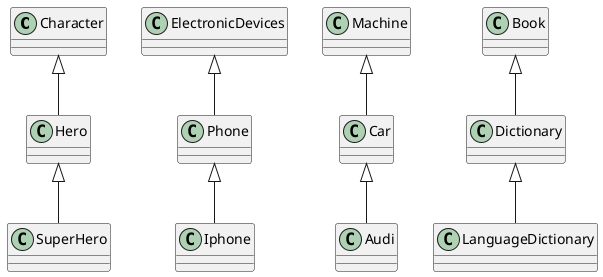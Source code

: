 @startuml Game

class Character

class Hero extends Character

class SuperHero extends Hero



class ElectronicDevices

class Phone extends ElectronicDevices

class Iphone extends Phone



class Machine

class Car extends Machine

class Audi extends Car


class Book

class Dictionary extends Book

class LanguageDictionary extends Dictionary



@enduml